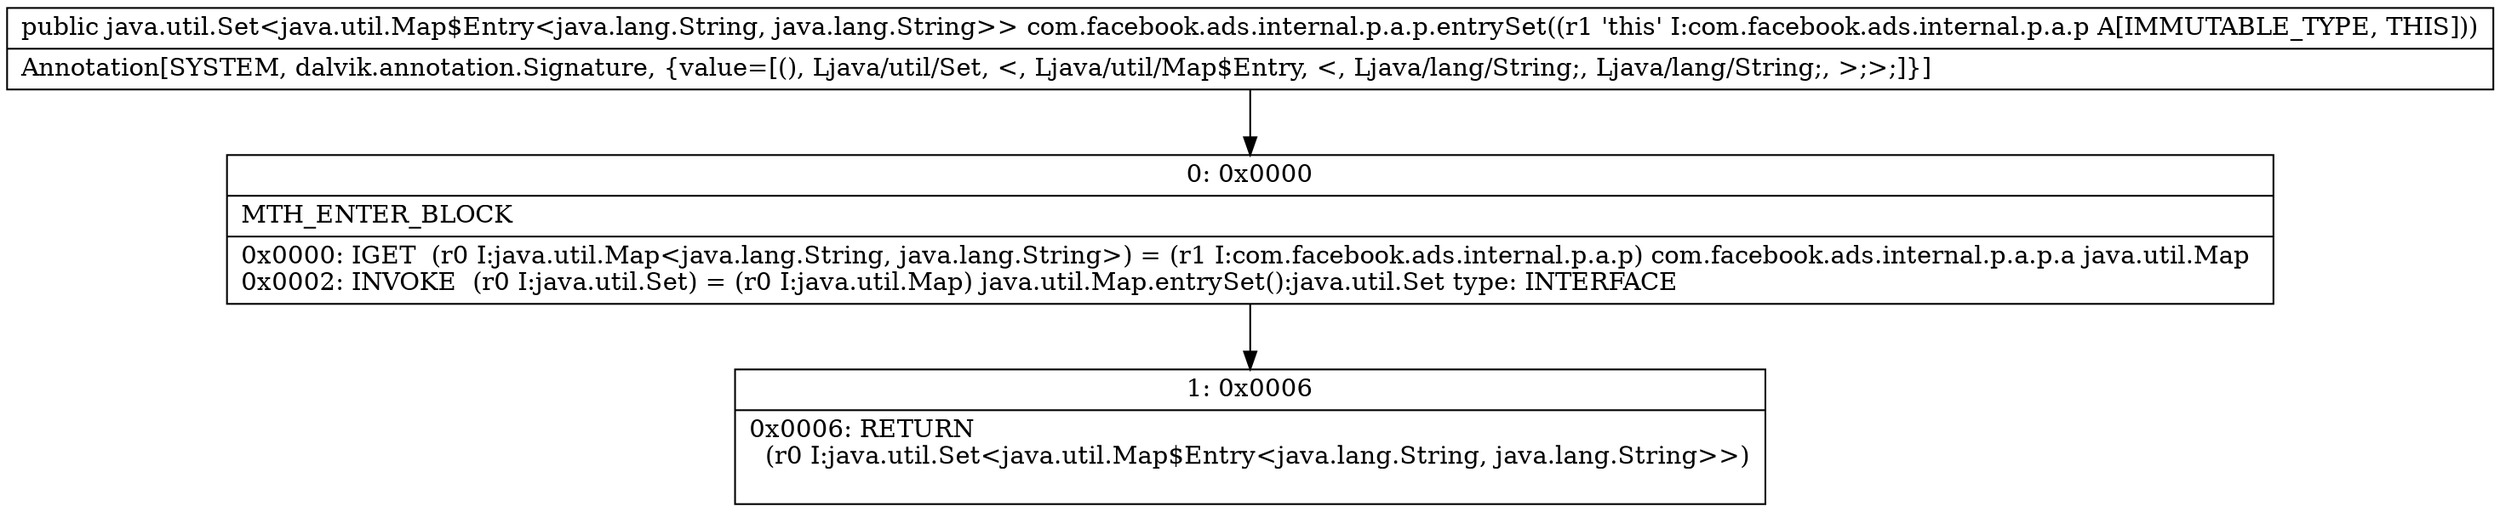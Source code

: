 digraph "CFG forcom.facebook.ads.internal.p.a.p.entrySet()Ljava\/util\/Set;" {
Node_0 [shape=record,label="{0\:\ 0x0000|MTH_ENTER_BLOCK\l|0x0000: IGET  (r0 I:java.util.Map\<java.lang.String, java.lang.String\>) = (r1 I:com.facebook.ads.internal.p.a.p) com.facebook.ads.internal.p.a.p.a java.util.Map \l0x0002: INVOKE  (r0 I:java.util.Set) = (r0 I:java.util.Map) java.util.Map.entrySet():java.util.Set type: INTERFACE \l}"];
Node_1 [shape=record,label="{1\:\ 0x0006|0x0006: RETURN  \l  (r0 I:java.util.Set\<java.util.Map$Entry\<java.lang.String, java.lang.String\>\>)\l \l}"];
MethodNode[shape=record,label="{public java.util.Set\<java.util.Map$Entry\<java.lang.String, java.lang.String\>\> com.facebook.ads.internal.p.a.p.entrySet((r1 'this' I:com.facebook.ads.internal.p.a.p A[IMMUTABLE_TYPE, THIS]))  | Annotation[SYSTEM, dalvik.annotation.Signature, \{value=[(), Ljava\/util\/Set, \<, Ljava\/util\/Map$Entry, \<, Ljava\/lang\/String;, Ljava\/lang\/String;, \>;\>;]\}]\l}"];
MethodNode -> Node_0;
Node_0 -> Node_1;
}


